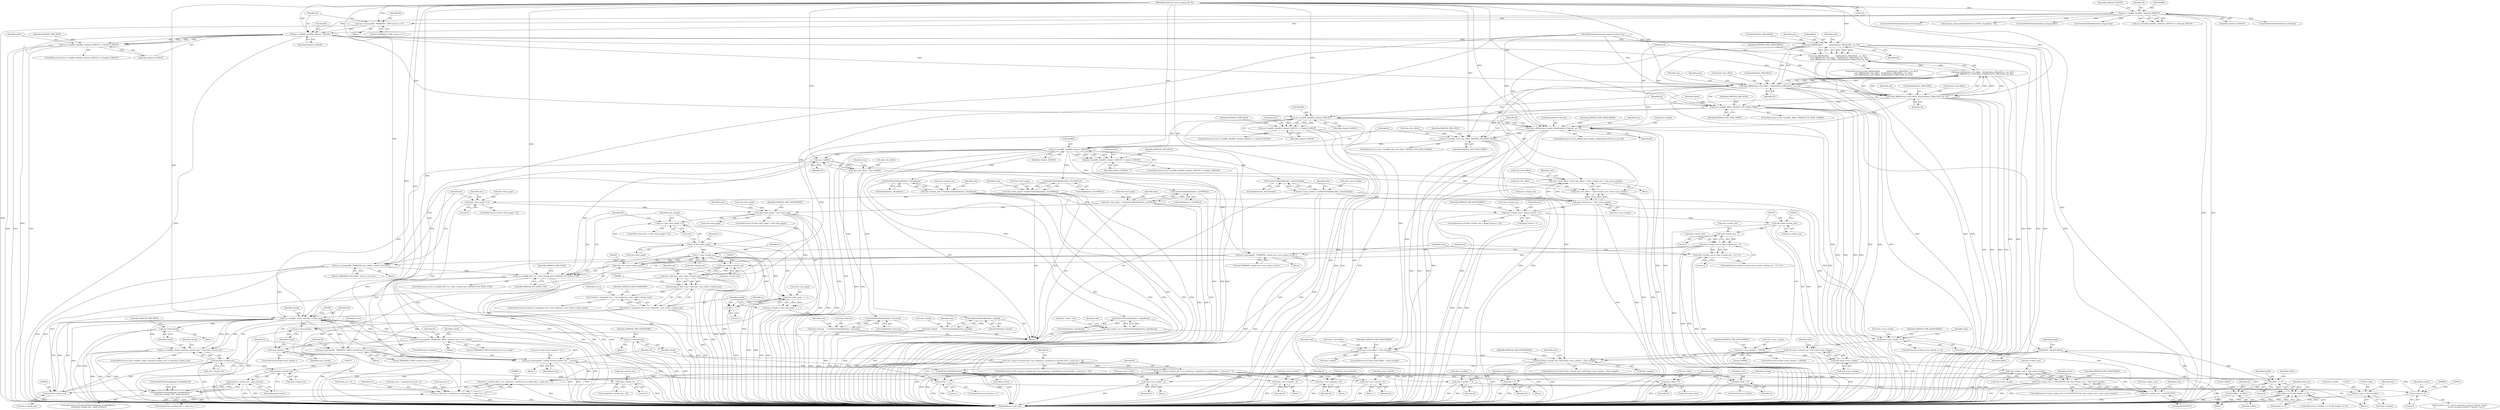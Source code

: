 digraph "0_libmspack_72e70a921f0f07fee748aec2274b30784e1d312a@API" {
"1000309" [label="(Call,sys->read(fh, &buf[0], chmhst3_SIZEOF))"];
"1000232" [label="(Call,sys->read(fh, &buf[0], chmhead_SIZEOF))"];
"1000126" [label="(MethodParameterIn,struct mspack_file *fh)"];
"1000304" [label="(Call,sys->message(fh, \"WARNING; CHM version > 3\"))"];
"1000308" [label="(Call,sys->read(fh, &buf[0], chmhst3_SIZEOF) != chmhst3_SIZEOF)"];
"1000322" [label="(Call,read_off64(&offset,           &buf[chmhst_OffsetHS0],  sys, fh))"];
"1000321" [label="(Call,read_off64(&offset,           &buf[chmhst_OffsetHS0],  sys, fh) ||\n      read_off64(&chm->dir_offset,  &buf[chmhst_OffsetHS1],  sys, fh) ||\n      read_off64(&chm->sec0.offset, &buf[chmhst3_OffsetCS0], sys, fh))"];
"1000332" [label="(Call,read_off64(&chm->dir_offset,  &buf[chmhst_OffsetHS1],  sys, fh))"];
"1000331" [label="(Call,read_off64(&chm->dir_offset,  &buf[chmhst_OffsetHS1],  sys, fh) ||\n      read_off64(&chm->sec0.offset, &buf[chmhst3_OffsetCS0], sys, fh))"];
"1000343" [label="(Call,read_off64(&chm->sec0.offset, &buf[chmhst3_OffsetCS0], sys, fh))"];
"1000360" [label="(Call,sys->seek(fh, offset, MSPACK_SYS_SEEK_START))"];
"1000369" [label="(Call,sys->read(fh, &buf[0], chmhs0_SIZEOF))"];
"1000368" [label="(Call,sys->read(fh, &buf[0], chmhs0_SIZEOF) != chmhs0_SIZEOF)"];
"1000381" [label="(Call,read_off64(&chm->length, &buf[chmhs0_FileLen], sys, fh))"];
"1000396" [label="(Call,sys->seek(fh, chm->dir_offset, MSPACK_SYS_SEEK_START))"];
"1000407" [label="(Call,sys->read(fh, &buf[0], chmhs1_SIZEOF))"];
"1000406" [label="(Call,sys->read(fh, &buf[0], chmhs1_SIZEOF) != chmhs1_SIZEOF)"];
"1000422" [label="(Call,sys->tell(fh))"];
"1000418" [label="(Call,chm->dir_offset = sys->tell(fh))"];
"1000494" [label="(Call,chm->sec0.offset = chm->dir_offset + (chm->chunk_size * chm->num_chunks))"];
"1000512" [label="(Call,chm->sec0.offset > chm->length)"];
"1000554" [label="(Call,(off_t)chm->chunk_size * (off_t)chm->num_chunks > chm->length)"];
"1000500" [label="(Call,chm->dir_offset + (chm->chunk_size * chm->num_chunks))"];
"1000585" [label="(Call,sys->message(fh, \"WARNING; chunk size is not a power of two\"))"];
"1000595" [label="(Call,sys->message(fh, \"WARNING; first PMGL chunk is not zero\"))"];
"1000642" [label="(Call,sys->seek(fh,(off_t) (x * chm->chunk_size), MSPACK_SYS_SEEK_CUR))"];
"1000689" [label="(Call,sys->read(fh, chunk, (int)chm->chunk_size))"];
"1000688" [label="(Call,sys->read(fh, chunk, (int)chm->chunk_size) != (int)chm->chunk_size)"];
"1000703" [label="(Call,sys->free(chunk))"];
"1000725" [label="(Call,sys->message(fh, \"WARNING; PMGL quickref area is too small\"))"];
"1000743" [label="(Call,sys->message(fh, \"WARNING; PMGL quickref area is too large\"))"];
"1000820" [label="(Call,sys->message(fh, \"invalid section number '%u'.\", section))"];
"1000787" [label="(Call,READ_ENCINT(section))"];
"1000816" [label="(Call,section > 1)"];
"1000864" [label="(Call,section == 0)"];
"1000840" [label="(Call,sys->free(chunk))"];
"1001056" [label="(Call,sys->free(chunk))"];
"1000428" [label="(Call,EndGetI32(&buf[chmhs1_ChunkSize]))"];
"1000424" [label="(Call,chm->chunk_size = EndGetI32(&buf[chmhs1_ChunkSize]))"];
"1000504" [label="(Call,chm->chunk_size * chm->num_chunks)"];
"1000525" [label="(Call,chm->chunk_size < (pmgl_Entries + 2))"];
"1000556" [label="(Call,(off_t)chm->chunk_size)"];
"1000555" [label="(Call,(off_t)chm->chunk_size * (off_t)chm->num_chunks)"];
"1000578" [label="(Call,chm->chunk_size - 1)"];
"1000574" [label="(Call,chm->chunk_size & (chm->chunk_size - 1))"];
"1000573" [label="(Call,(chm->chunk_size & (chm->chunk_size - 1)) != 0)"];
"1000646" [label="(Call,x * chm->chunk_size)"];
"1000644" [label="(Call,(off_t) (x * chm->chunk_size))"];
"1000657" [label="(Call,chm->last_pmgl - x + 1)"];
"1000655" [label="(Call,num_chunks = chm->last_pmgl - x + 1)"];
"1000684" [label="(Call,num_chunks--)"];
"1000661" [label="(Call,x + 1)"];
"1000672" [label="(Call,(size_t)chm->chunk_size)"];
"1000670" [label="(Call,sys->alloc(sys, (size_t)chm->chunk_size))"];
"1000668" [label="(Call,(unsigned char *) sys->alloc(sys, (size_t)chm->chunk_size))"];
"1000665" [label="(Call,!(chunk = (unsigned char *) sys->alloc(sys, (size_t)chm->chunk_size)))"];
"1000666" [label="(Call,chunk = (unsigned char *) sys->alloc(sys, (size_t)chm->chunk_size))"];
"1000831" [label="(Call,sys->alloc(sys, sizeof(struct mschmd_file) + name_len + 1))"];
"1000829" [label="(Call,(struct mschmd_file *) sys->alloc(sys, sizeof(struct mschmd_file) + name_len + 1))"];
"1000826" [label="(Call,!(fi = (struct mschmd_file *) sys->alloc(sys, sizeof(struct mschmd_file) + name_len + 1)))"];
"1000827" [label="(Call,fi = (struct mschmd_file *) sys->alloc(sys, sizeof(struct mschmd_file) + name_len + 1))"];
"1000945" [label="(Call,chm->sec1.content = fi)"];
"1000967" [label="(Call,chm->sec1.control = fi)"];
"1000989" [label="(Call,chm->sec1.spaninfo = fi)"];
"1001011" [label="(Call,chm->sec1.rtable = fi)"];
"1001025" [label="(Call,chm->sysfiles = fi)"];
"1001018" [label="(Call,fi->next = chm->sysfiles)"];
"1001034" [label="(Call,link->next = fi)"];
"1001040" [label="(Call,chm->files = fi)"];
"1001045" [label="(Call,link = fi)"];
"1000692" [label="(Call,(int)chm->chunk_size)"];
"1000697" [label="(Call,(int)chm->chunk_size)"];
"1000736" [label="(Call,(int)chm->chunk_size)"];
"1000735" [label="(Call,(int)chm->chunk_size - pmgl_Entries)"];
"1000729" [label="(Call,EndGetI32(&chunk[pmgl_QuickRefSize]) > \n\t((int)chm->chunk_size - pmgl_Entries))"];
"1000757" [label="(Call,chm->chunk_size - 2)"];
"1000536" [label="(Call,chm->num_chunks == 0)"];
"1000545" [label="(Call,chm->num_chunks > 100000)"];
"1000561" [label="(Call,(off_t)chm->num_chunks)"];
"1000616" [label="(Call,chm->index_root > chm->num_chunks)"];
"1000610" [label="(Call,chm->index_root != 0xFFFFFFFF && chm->index_root > chm->num_chunks)"];
"1000437" [label="(Call,EndGetI32(&buf[chmhs1_Density]))"];
"1000433" [label="(Call,chm->density    = EndGetI32(&buf[chmhs1_Density]))"];
"1000446" [label="(Call,EndGetI32(&buf[chmhs1_Depth]))"];
"1000442" [label="(Call,chm->depth      = EndGetI32(&buf[chmhs1_Depth]))"];
"1000455" [label="(Call,EndGetI32(&buf[chmhs1_IndexRoot]))"];
"1000451" [label="(Call,chm->index_root = EndGetI32(&buf[chmhs1_IndexRoot]))"];
"1000611" [label="(Call,chm->index_root != 0xFFFFFFFF)"];
"1000464" [label="(Call,EndGetI32(&buf[chmhs1_NumChunks]))"];
"1000460" [label="(Call,chm->num_chunks = EndGetI32(&buf[chmhs1_NumChunks]))"];
"1000473" [label="(Call,EndGetI32(&buf[chmhs1_FirstPMGL]))"];
"1000469" [label="(Call,chm->first_pmgl = EndGetI32(&buf[chmhs1_FirstPMGL]))"];
"1000589" [label="(Call,chm->first_pmgl != 0)"];
"1000599" [label="(Call,chm->first_pmgl > chm->last_pmgl)"];
"1000633" [label="(Call,(x = chm->first_pmgl) != 0)"];
"1000634" [label="(Call,x = chm->first_pmgl)"];
"1000482" [label="(Call,EndGetI32(&buf[chmhs1_LastPMGL]))"];
"1000478" [label="(Call,chm->last_pmgl  = EndGetI32(&buf[chmhs1_LastPMGL]))"];
"1000789" [label="(Call,READ_ENCINT(offset))"];
"1000795" [label="(Call,offset == 0)"];
"1000794" [label="(Call,(offset == 0) && (length == 0))"];
"1000879" [label="(Call,fi->offset   = offset)"];
"1000769" [label="(Block,)"];
"1000639" [label="(Literal,0)"];
"1000479" [label="(Call,chm->last_pmgl)"];
"1000641" [label="(ControlStructure,if (sys->seek(fh,(off_t) (x * chm->chunk_size), MSPACK_SYS_SEEK_CUR)))"];
"1000435" [label="(Identifier,chm)"];
"1000883" [label="(Identifier,offset)"];
"1000234" [label="(Call,&buf[0])"];
"1000866" [label="(Literal,0)"];
"1001044" [label="(Identifier,fi)"];
"1000585" [label="(Call,sys->message(fh, \"WARNING; chunk size is not a power of two\"))"];
"1000546" [label="(Call,chm->num_chunks)"];
"1000798" [label="(Call,length == 0)"];
"1000558" [label="(Call,chm->chunk_size)"];
"1000355" [label="(Identifier,fh)"];
"1000579" [label="(Call,chm->chunk_size)"];
"1000384" [label="(Identifier,chm)"];
"1001026" [label="(Call,chm->sysfiles)"];
"1000587" [label="(Literal,\"WARNING; chunk size is not a power of two\")"];
"1000818" [label="(Literal,1)"];
"1000692" [label="(Call,(int)chm->chunk_size)"];
"1000549" [label="(Literal,100000)"];
"1000534" [label="(Identifier,MSPACK_ERR_DATAFORMAT)"];
"1000594" [label="(Block,)"];
"1000309" [label="(Call,sys->read(fh, &buf[0], chmhst3_SIZEOF))"];
"1000796" [label="(Identifier,offset)"];
"1000804" [label="(Call,name_len > 0)"];
"1000561" [label="(Call,(off_t)chm->num_chunks)"];
"1000651" [label="(Identifier,MSPACK_SYS_SEEK_CUR)"];
"1000126" [label="(MethodParameterIn,struct mspack_file *fh)"];
"1000944" [label="(Block,)"];
"1000690" [label="(Identifier,fh)"];
"1000536" [label="(Call,chm->num_chunks == 0)"];
"1000401" [label="(Identifier,MSPACK_SYS_SEEK_START)"];
"1000529" [label="(Call,pmgl_Entries + 2)"];
"1000304" [label="(Call,sys->message(fh, \"WARNING; CHM version > 3\"))"];
"1000455" [label="(Call,EndGetI32(&buf[chmhs1_IndexRoot]))"];
"1000156" [label="(Call,chm->sysfiles      = NULL)"];
"1000758" [label="(Call,chm->chunk_size)"];
"1000370" [label="(Identifier,fh)"];
"1000733" [label="(Identifier,chunk)"];
"1000864" [label="(Call,section == 0)"];
"1000822" [label="(Literal,\"invalid section number '%u'.\")"];
"1000973" [label="(Identifier,fi)"];
"1000478" [label="(Call,chm->last_pmgl  = EndGetI32(&buf[chmhs1_LastPMGL]))"];
"1000819" [label="(Block,)"];
"1000663" [label="(Literal,1)"];
"1000820" [label="(Call,sys->message(fh, \"invalid section number '%u'.\", section))"];
"1000886" [label="(Identifier,fi)"];
"1000232" [label="(Call,sys->read(fh, &buf[0], chmhead_SIZEOF))"];
"1000742" [label="(Block,)"];
"1000735" [label="(Call,(int)chm->chunk_size - pmgl_Entries)"];
"1000380" [label="(ControlStructure,if (read_off64(&chm->length, &buf[chmhs0_FileLen], sys, fh)))"];
"1000672" [label="(Call,(size_t)chm->chunk_size)"];
"1000324" [label="(Identifier,offset)"];
"1000554" [label="(Call,(off_t)chm->chunk_size * (off_t)chm->num_chunks > chm->length)"];
"1000238" [label="(Identifier,chmhead_SIZEOF)"];
"1000420" [label="(Identifier,chm)"];
"1000825" [label="(ControlStructure,if (!(fi = (struct mschmd_file *) sys->alloc(sys, sizeof(struct mschmd_file) + name_len + 1))))"];
"1000832" [label="(Identifier,sys)"];
"1000307" [label="(ControlStructure,if (sys->read(fh, &buf[0], chmhst3_SIZEOF) != chmhst3_SIZEOF))"];
"1001045" [label="(Call,link = fi)"];
"1000369" [label="(Call,sys->read(fh, &buf[0], chmhs0_SIZEOF))"];
"1000426" [label="(Identifier,chm)"];
"1000643" [label="(Identifier,fh)"];
"1001022" [label="(Call,chm->sysfiles)"];
"1000453" [label="(Identifier,chm)"];
"1000425" [label="(Call,chm->chunk_size)"];
"1000990" [label="(Call,chm->sec1.spaninfo)"];
"1000381" [label="(Call,read_off64(&chm->length, &buf[chmhs0_FileLen], sys, fh))"];
"1000590" [label="(Call,chm->first_pmgl)"];
"1000354" [label="(Identifier,sys)"];
"1000556" [label="(Call,(off_t)chm->chunk_size)"];
"1001038" [label="(Identifier,fi)"];
"1000656" [label="(Identifier,num_chunks)"];
"1000610" [label="(Call,chm->index_root != 0xFFFFFFFF && chm->index_root > chm->num_chunks)"];
"1000535" [label="(ControlStructure,if (chm->num_chunks == 0))"];
"1000310" [label="(Identifier,fh)"];
"1000566" [label="(Call,chm->length)"];
"1000437" [label="(Call,EndGetI32(&buf[chmhs1_Density]))"];
"1001035" [label="(Call,link->next)"];
"1000391" [label="(Identifier,fh)"];
"1000679" [label="(Identifier,MSPACK_ERR_NOMEMORY)"];
"1000501" [label="(Call,chm->dir_offset)"];
"1000787" [label="(Call,READ_ENCINT(section))"];
"1000704" [label="(Identifier,chunk)"];
"1000821" [label="(Identifier,fh)"];
"1000461" [label="(Call,chm->num_chunks)"];
"1000697" [label="(Call,(int)chm->chunk_size)"];
"1000747" [label="(Identifier,p)"];
"1000422" [label="(Call,sys->tell(fh))"];
"1000600" [label="(Call,chm->first_pmgl)"];
"1000817" [label="(Identifier,section)"];
"1000438" [label="(Call,&buf[chmhs1_Density])"];
"1000665" [label="(Call,!(chunk = (unsigned char *) sys->alloc(sys, (size_t)chm->chunk_size)))"];
"1000603" [label="(Call,chm->last_pmgl)"];
"1000988" [label="(Block,)"];
"1001039" [label="(ControlStructure,else)"];
"1000417" [label="(Identifier,MSPACK_ERR_READ)"];
"1000397" [label="(Identifier,fh)"];
"1000916" [label="(Block,)"];
"1000966" [label="(Block,)"];
"1000406" [label="(Call,sys->read(fh, &buf[0], chmhs1_SIZEOF) != chmhs1_SIZEOF)"];
"1000320" [label="(ControlStructure,if (read_off64(&offset,           &buf[chmhst_OffsetHS0],  sys, fh) ||\n      read_off64(&chm->dir_offset,  &buf[chmhst_OffsetHS1],  sys, fh) ||\n      read_off64(&chm->sec0.offset, &buf[chmhst3_OffsetCS0], sys, fh)))"];
"1000316" [label="(Identifier,chmhst3_SIZEOF)"];
"1000331" [label="(Call,read_off64(&chm->dir_offset,  &buf[chmhst_OffsetHS1],  sys, fh) ||\n      read_off64(&chm->sec0.offset, &buf[chmhst3_OffsetCS0], sys, fh))"];
"1000736" [label="(Call,(int)chm->chunk_size)"];
"1001019" [label="(Call,fi->next)"];
"1000360" [label="(Call,sys->seek(fh, offset, MSPACK_SYS_SEEK_START))"];
"1000788" [label="(Identifier,section)"];
"1000574" [label="(Call,chm->chunk_size & (chm->chunk_size - 1))"];
"1000790" [label="(Identifier,offset)"];
"1000508" [label="(Call,chm->num_chunks)"];
"1000433" [label="(Call,chm->density    = EndGetI32(&buf[chmhs1_Density]))"];
"1000359" [label="(ControlStructure,if (sys->seek(fh, offset, MSPACK_SYS_SEEK_START)))"];
"1000805" [label="(Identifier,name_len)"];
"1000375" [label="(Identifier,chmhs0_SIZEOF)"];
"1000880" [label="(Call,fi->offset)"];
"1000474" [label="(Call,&buf[chmhs1_FirstPMGL])"];
"1000644" [label="(Call,(off_t) (x * chm->chunk_size))"];
"1000526" [label="(Call,chm->chunk_size)"];
"1000315" [label="(Identifier,chmhst3_SIZEOF)"];
"1000620" [label="(Call,chm->num_chunks)"];
"1000350" [label="(Call,&buf[chmhst3_OffsetCS0])"];
"1000761" [label="(Literal,2)"];
"1000668" [label="(Call,(unsigned char *) sys->alloc(sys, (size_t)chm->chunk_size))"];
"1000396" [label="(Call,sys->seek(fh, chm->dir_offset, MSPACK_SYS_SEEK_START))"];
"1000612" [label="(Call,chm->index_root)"];
"1000685" [label="(Identifier,num_chunks)"];
"1000968" [label="(Call,chm->sec1.control)"];
"1000332" [label="(Call,read_off64(&chm->dir_offset,  &buf[chmhst_OffsetHS1],  sys, fh))"];
"1000647" [label="(Identifier,x)"];
"1000741" [label="(Identifier,pmgl_Entries)"];
"1000792" [label="(Identifier,length)"];
"1000729" [label="(Call,EndGetI32(&chunk[pmgl_QuickRefSize]) > \n\t((int)chm->chunk_size - pmgl_Entries))"];
"1000611" [label="(Call,chm->index_root != 0xFFFFFFFF)"];
"1000343" [label="(Call,read_off64(&chm->sec0.offset, &buf[chmhst3_OffsetCS0], sys, fh))"];
"1000667" [label="(Identifier,chunk)"];
"1000363" [label="(Identifier,MSPACK_SYS_SEEK_START)"];
"1000744" [label="(Identifier,fh)"];
"1001041" [label="(Call,chm->files)"];
"1000582" [label="(Literal,1)"];
"1000494" [label="(Call,chm->sec0.offset = chm->dir_offset + (chm->chunk_size * chm->num_chunks))"];
"1000483" [label="(Call,&buf[chmhs1_LastPMGL])"];
"1000308" [label="(Call,sys->read(fh, &buf[0], chmhst3_SIZEOF) != chmhst3_SIZEOF)"];
"1000797" [label="(Literal,0)"];
"1000341" [label="(Identifier,sys)"];
"1000523" [label="(Identifier,MSPACK_ERR_DATAFORMAT)"];
"1000379" [label="(Identifier,MSPACK_ERR_READ)"];
"1000646" [label="(Call,x * chm->chunk_size)"];
"1000428" [label="(Call,EndGetI32(&buf[chmhs1_ChunkSize]))"];
"1000330" [label="(Identifier,fh)"];
"1000674" [label="(Call,chm->chunk_size)"];
"1000394" [label="(Identifier,MSPACK_ERR_DATAFORMAT)"];
"1000670" [label="(Call,sys->alloc(sys, (size_t)chm->chunk_size))"];
"1000865" [label="(Identifier,section)"];
"1000846" [label="(Identifier,fi)"];
"1000841" [label="(Identifier,chunk)"];
"1000773" [label="(Call,name_len > (unsigned int) (end - p))"];
"1000303" [label="(Block,)"];
"1000424" [label="(Call,chm->chunk_size = EndGetI32(&buf[chmhs1_ChunkSize]))"];
"1000553" [label="(ControlStructure,if ((off_t)chm->chunk_size * (off_t)chm->num_chunks > chm->length))"];
"1000515" [label="(Identifier,chm)"];
"1000799" [label="(Identifier,length)"];
"1000642" [label="(Call,sys->seek(fh,(off_t) (x * chm->chunk_size), MSPACK_SYS_SEEK_CUR))"];
"1000575" [label="(Call,chm->chunk_size)"];
"1000572" [label="(ControlStructure,if ((chm->chunk_size & (chm->chunk_size - 1)) != 0))"];
"1000609" [label="(ControlStructure,if (chm->index_root != 0xFFFFFFFF && chm->index_root > chm->num_chunks))"];
"1000452" [label="(Call,chm->index_root)"];
"1000755" [label="(Call,chunk[chm->chunk_size - 2])"];
"1000768" [label="(Identifier,num_entries)"];
"1000573" [label="(Call,(chm->chunk_size & (chm->chunk_size - 1)) != 0)"];
"1000347" [label="(Identifier,chm)"];
"1000366" [label="(Identifier,MSPACK_ERR_SEEK)"];
"1000725" [label="(Call,sys->message(fh, \"WARNING; PMGL quickref area is too small\"))"];
"1000414" [label="(Identifier,chmhs1_SIZEOF)"];
"1000706" [label="(Identifier,MSPACK_ERR_READ)"];
"1000583" [label="(Literal,0)"];
"1000633" [label="(Call,(x = chm->first_pmgl) != 0)"];
"1000615" [label="(Literal,0xFFFFFFFF)"];
"1000879" [label="(Call,fi->offset   = offset)"];
"1000945" [label="(Call,chm->sec1.content = fi)"];
"1000543" [label="(Identifier,MSPACK_ERR_DATAFORMAT)"];
"1000469" [label="(Call,chm->first_pmgl = EndGetI32(&buf[chmhs1_FirstPMGL]))"];
"1000407" [label="(Call,sys->read(fh, &buf[0], chmhs1_SIZEOF))"];
"1000571" [label="(Identifier,MSPACK_ERR_DATAFORMAT)"];
"1000689" [label="(Call,sys->read(fh, chunk, (int)chm->chunk_size))"];
"1000490" [label="(Identifier,chm)"];
"1000311" [label="(Call,&buf[0])"];
"1000596" [label="(Identifier,fh)"];
"1000654" [label="(Identifier,MSPACK_ERR_SEEK)"];
"1000824" [label="(ControlStructure,continue;)"];
"1000361" [label="(Identifier,fh)"];
"1000368" [label="(Call,sys->read(fh, &buf[0], chmhs0_SIZEOF) != chmhs0_SIZEOF)"];
"1000367" [label="(ControlStructure,if (sys->read(fh, &buf[0], chmhs0_SIZEOF) != chmhs0_SIZEOF))"];
"1000595" [label="(Call,sys->message(fh, \"WARNING; first PMGL chunk is not zero\"))"];
"1000446" [label="(Call,EndGetI32(&buf[chmhs1_Depth]))"];
"1001031" [label="(Block,)"];
"1000728" [label="(ControlStructure,if (EndGetI32(&chunk[pmgl_QuickRefSize]) > \n\t((int)chm->chunk_size - pmgl_Entries)))"];
"1000727" [label="(Literal,\"WARNING; PMGL quickref area is too small\")"];
"1000588" [label="(ControlStructure,if (chm->first_pmgl != 0))"];
"1000745" [label="(Literal,\"WARNING; PMGL quickref area is too large\")"];
"1000544" [label="(ControlStructure,if (chm->num_chunks > 100000))"];
"1000434" [label="(Call,chm->density)"];
"1000664" [label="(ControlStructure,if (!(chunk = (unsigned char *) sys->alloc(sys, (size_t)chm->chunk_size))))"];
"1000636" [label="(Call,chm->first_pmgl)"];
"1000726" [label="(Identifier,fh)"];
"1000239" [label="(Identifier,chmhead_SIZEOF)"];
"1000319" [label="(Identifier,MSPACK_ERR_READ)"];
"1000429" [label="(Call,&buf[chmhs1_ChunkSize])"];
"1000816" [label="(Call,section > 1)"];
"1000456" [label="(Call,&buf[chmhs1_IndexRoot])"];
"1000576" [label="(Identifier,chm)"];
"1000828" [label="(Identifier,fi)"];
"1001025" [label="(Call,chm->sysfiles = fi)"];
"1000608" [label="(Identifier,MSPACK_ERR_DATAFORMAT)"];
"1000333" [label="(Call,&chm->dir_offset)"];
"1000831" [label="(Call,sys->alloc(sys, sizeof(struct mschmd_file) + name_len + 1))"];
"1000951" [label="(Identifier,fi)"];
"1000863" [label="(Call,(section == 0) ? (struct mschmd_section *) (&chm->sec0)\n\t\t                     : (struct mschmd_section *) (&chm->sec1))"];
"1000555" [label="(Call,(off_t)chm->chunk_size * (off_t)chm->num_chunks)"];
"1000989" [label="(Call,chm->sec1.spaninfo = fi)"];
"1000597" [label="(Literal,\"WARNING; first PMGL chunk is not zero\")"];
"1000451" [label="(Call,chm->index_root = EndGetI32(&buf[chmhs1_IndexRoot]))"];
"1000815" [label="(ControlStructure,if (section > 1))"];
"1000418" [label="(Call,chm->dir_offset = sys->tell(fh))"];
"1000473" [label="(Call,EndGetI32(&buf[chmhs1_FirstPMGL]))"];
"1000757" [label="(Call,chm->chunk_size - 2)"];
"1000335" [label="(Identifier,chm)"];
"1000274" [label="(Call,EndGetI32(&buf[chmhead_Version]))"];
"1000325" [label="(Call,&buf[chmhst_OffsetHS0])"];
"1000129" [label="(Block,)"];
"1000376" [label="(Identifier,chmhs0_SIZEOF)"];
"1000628" [label="(Identifier,entire)"];
"1000662" [label="(Identifier,x)"];
"1000840" [label="(Call,sys->free(chunk))"];
"1000405" [label="(ControlStructure,if (sys->read(fh, &buf[0], chmhs1_SIZEOF) != chmhs1_SIZEOF))"];
"1000398" [label="(Call,chm->dir_offset)"];
"1001029" [label="(Identifier,fi)"];
"1000625" [label="(Identifier,MSPACK_ERR_DATAFORMAT)"];
"1000601" [label="(Identifier,chm)"];
"1000505" [label="(Call,chm->chunk_size)"];
"1001056" [label="(Call,sys->free(chunk))"];
"1000283" [label="(Call,EndGetM32(&buf[chmhead_Timestamp]))"];
"1000413" [label="(Identifier,chmhs1_SIZEOF)"];
"1001020" [label="(Identifier,fi)"];
"1000793" [label="(ControlStructure,if ((offset == 0) && (length == 0)))"];
"1000810" [label="(Call,name_len-1)"];
"1000495" [label="(Call,chm->sec0.offset)"];
"1000329" [label="(Identifier,sys)"];
"1001040" [label="(Call,chm->files = fi)"];
"1000552" [label="(Identifier,MSPACK_ERR_DATAFORMAT)"];
"1000525" [label="(Call,chm->chunk_size < (pmgl_Entries + 2))"];
"1001011" [label="(Call,chm->sec1.rtable = fi)"];
"1000657" [label="(Call,chm->last_pmgl - x + 1)"];
"1001047" [label="(Identifier,fi)"];
"1000598" [label="(ControlStructure,if (chm->first_pmgl > chm->last_pmgl))"];
"1000390" [label="(Identifier,sys)"];
"1000586" [label="(Identifier,fh)"];
"1000493" [label="(Block,)"];
"1000648" [label="(Call,chm->chunk_size)"];
"1000337" [label="(Call,&buf[chmhst_OffsetHS1])"];
"1000591" [label="(Identifier,chm)"];
"1000599" [label="(Call,chm->first_pmgl > chm->last_pmgl)"];
"1000344" [label="(Call,&chm->sec0.offset)"];
"1000540" [label="(Literal,0)"];
"1001065" [label="(MethodReturn,static int)"];
"1001018" [label="(Call,fi->next = chm->sysfiles)"];
"1001034" [label="(Call,link->next = fi)"];
"1000839" [label="(Block,)"];
"1000547" [label="(Identifier,chm)"];
"1000666" [label="(Call,chunk = (unsigned char *) sys->alloc(sys, (size_t)chm->chunk_size))"];
"1000563" [label="(Call,chm->num_chunks)"];
"1000443" [label="(Call,chm->depth)"];
"1000382" [label="(Call,&chm->length)"];
"1000724" [label="(Block,)"];
"1000681" [label="(Identifier,errors)"];
"1000634" [label="(Call,x = chm->first_pmgl)"];
"1000423" [label="(Identifier,fh)"];
"1000567" [label="(Identifier,chm)"];
"1000632" [label="(ControlStructure,if ((x = chm->first_pmgl) != 0))"];
"1000482" [label="(Call,EndGetI32(&buf[chmhs1_LastPMGL]))"];
"1000694" [label="(Call,chm->chunk_size)"];
"1000524" [label="(ControlStructure,if (chm->chunk_size < (pmgl_Entries + 2)))"];
"1000419" [label="(Call,chm->dir_offset)"];
"1000823" [label="(Identifier,section)"];
"1000730" [label="(Call,EndGetI32(&chunk[pmgl_QuickRefSize]))"];
"1000504" [label="(Call,chm->chunk_size * chm->num_chunks)"];
"1000618" [label="(Identifier,chm)"];
"1000321" [label="(Call,read_off64(&offset,           &buf[chmhst_OffsetHS0],  sys, fh) ||\n      read_off64(&chm->dir_offset,  &buf[chmhst_OffsetHS1],  sys, fh) ||\n      read_off64(&chm->sec0.offset, &buf[chmhst3_OffsetCS0], sys, fh))"];
"1000256" [label="(Call,mspack_memcmp(&buf[chmhead_GUID1], &guids[0], 32L))"];
"1000447" [label="(Call,&buf[chmhs1_Depth])"];
"1000683" [label="(ControlStructure,while (num_chunks--))"];
"1000362" [label="(Identifier,offset)"];
"1000738" [label="(Call,chm->chunk_size)"];
"1000687" [label="(ControlStructure,if (sys->read(fh, chunk, (int)chm->chunk_size) != (int)chm->chunk_size))"];
"1000342" [label="(Identifier,fh)"];
"1000616" [label="(Call,chm->index_root > chm->num_chunks)"];
"1000584" [label="(Block,)"];
"1000527" [label="(Identifier,chm)"];
"1000545" [label="(Call,chm->num_chunks > 100000)"];
"1000442" [label="(Call,chm->depth      = EndGetI32(&buf[chmhs1_Depth]))"];
"1000512" [label="(Call,chm->sec0.offset > chm->length)"];
"1000702" [label="(Block,)"];
"1000789" [label="(Call,READ_ENCINT(offset))"];
"1000743" [label="(Call,sys->message(fh, \"WARNING; PMGL quickref area is too large\"))"];
"1000593" [label="(Literal,0)"];
"1000843" [label="(Identifier,MSPACK_ERR_NOMEMORY)"];
"1000655" [label="(Call,num_chunks = chm->last_pmgl - x + 1)"];
"1000538" [label="(Identifier,chm)"];
"1000578" [label="(Call,chm->chunk_size - 1)"];
"1001027" [label="(Identifier,chm)"];
"1000408" [label="(Identifier,fh)"];
"1000688" [label="(Call,sys->read(fh, chunk, (int)chm->chunk_size) != (int)chm->chunk_size)"];
"1000480" [label="(Identifier,chm)"];
"1000613" [label="(Identifier,chm)"];
"1000125" [label="(MethodParameterIn,struct mspack_system *sys)"];
"1000511" [label="(ControlStructure,if (chm->sec0.offset > chm->length))"];
"1000712" [label="(Identifier,chunk)"];
"1000513" [label="(Call,chm->sec0.offset)"];
"1000661" [label="(Call,x + 1)"];
"1000703" [label="(Call,sys->free(chunk))"];
"1000233" [label="(Identifier,fh)"];
"1000617" [label="(Call,chm->index_root)"];
"1000305" [label="(Identifier,fh)"];
"1000829" [label="(Call,(struct mschmd_file *) sys->alloc(sys, sizeof(struct mschmd_file) + name_len + 1))"];
"1001010" [label="(Block,)"];
"1000292" [label="(Call,EndGetI32(&buf[chmhead_LanguageID]))"];
"1000699" [label="(Call,chm->chunk_size)"];
"1000358" [label="(Identifier,MSPACK_ERR_DATAFORMAT)"];
"1001017" [label="(Identifier,fi)"];
"1000245" [label="(Call,EndGetI32(&buf[chmhead_Signature]))"];
"1000995" [label="(Identifier,fi)"];
"1000946" [label="(Call,chm->sec1.content)"];
"1000371" [label="(Call,&buf[0])"];
"1000465" [label="(Call,&buf[chmhs1_NumChunks])"];
"1000794" [label="(Call,(offset == 0) && (length == 0))"];
"1000470" [label="(Call,chm->first_pmgl)"];
"1000471" [label="(Identifier,chm)"];
"1000500" [label="(Call,chm->dir_offset + (chm->chunk_size * chm->num_chunks))"];
"1001057" [label="(Identifier,chunk)"];
"1000409" [label="(Call,&buf[0])"];
"1001046" [label="(Identifier,link)"];
"1000306" [label="(Literal,\"WARNING; CHM version > 3\")"];
"1000833" [label="(Call,sizeof(struct mschmd_file) + name_len + 1)"];
"1000967" [label="(Call,chm->sec1.control = fi)"];
"1000444" [label="(Identifier,chm)"];
"1000322" [label="(Call,read_off64(&offset,           &buf[chmhst_OffsetHS0],  sys, fh))"];
"1000464" [label="(Call,EndGetI32(&buf[chmhs1_NumChunks]))"];
"1000589" [label="(Call,chm->first_pmgl != 0)"];
"1000231" [label="(Call,sys->read(fh, &buf[0], chmhead_SIZEOF) != chmhead_SIZEOF)"];
"1000671" [label="(Identifier,sys)"];
"1000462" [label="(Identifier,chm)"];
"1001061" [label="(Identifier,errors)"];
"1000395" [label="(ControlStructure,if (sys->seek(fh, chm->dir_offset, MSPACK_SYS_SEEK_START)))"];
"1000795" [label="(Call,offset == 0)"];
"1000404" [label="(Identifier,MSPACK_ERR_SEEK)"];
"1000386" [label="(Call,&buf[chmhs0_FileLen])"];
"1000323" [label="(Call,&offset)"];
"1000658" [label="(Call,chm->last_pmgl)"];
"1001012" [label="(Call,chm->sec1.rtable)"];
"1000518" [label="(Call,chm->length)"];
"1000635" [label="(Identifier,x)"];
"1000537" [label="(Call,chm->num_chunks)"];
"1000691" [label="(Identifier,chunk)"];
"1000684" [label="(Call,num_chunks--)"];
"1000460" [label="(Call,chm->num_chunks = EndGetI32(&buf[chmhs1_NumChunks]))"];
"1001032" [label="(ControlStructure,if (link))"];
"1000826" [label="(Call,!(fi = (struct mschmd_file *) sys->alloc(sys, sizeof(struct mschmd_file) + name_len + 1)))"];
"1000827" [label="(Call,fi = (struct mschmd_file *) sys->alloc(sys, sizeof(struct mschmd_file) + name_len + 1))"];
"1000309" -> "1000308"  [label="AST: "];
"1000309" -> "1000315"  [label="CFG: "];
"1000310" -> "1000309"  [label="AST: "];
"1000311" -> "1000309"  [label="AST: "];
"1000315" -> "1000309"  [label="AST: "];
"1000316" -> "1000309"  [label="CFG: "];
"1000309" -> "1001065"  [label="DDG: "];
"1000309" -> "1001065"  [label="DDG: "];
"1000309" -> "1000308"  [label="DDG: "];
"1000309" -> "1000308"  [label="DDG: "];
"1000309" -> "1000308"  [label="DDG: "];
"1000232" -> "1000309"  [label="DDG: "];
"1000232" -> "1000309"  [label="DDG: "];
"1000304" -> "1000309"  [label="DDG: "];
"1000126" -> "1000309"  [label="DDG: "];
"1000309" -> "1000322"  [label="DDG: "];
"1000309" -> "1000322"  [label="DDG: "];
"1000309" -> "1000332"  [label="DDG: "];
"1000309" -> "1000343"  [label="DDG: "];
"1000309" -> "1000369"  [label="DDG: "];
"1000232" -> "1000231"  [label="AST: "];
"1000232" -> "1000238"  [label="CFG: "];
"1000233" -> "1000232"  [label="AST: "];
"1000234" -> "1000232"  [label="AST: "];
"1000238" -> "1000232"  [label="AST: "];
"1000239" -> "1000232"  [label="CFG: "];
"1000232" -> "1001065"  [label="DDG: "];
"1000232" -> "1001065"  [label="DDG: "];
"1000232" -> "1000231"  [label="DDG: "];
"1000232" -> "1000231"  [label="DDG: "];
"1000232" -> "1000231"  [label="DDG: "];
"1000126" -> "1000232"  [label="DDG: "];
"1000232" -> "1000245"  [label="DDG: "];
"1000232" -> "1000256"  [label="DDG: "];
"1000232" -> "1000274"  [label="DDG: "];
"1000232" -> "1000283"  [label="DDG: "];
"1000232" -> "1000292"  [label="DDG: "];
"1000232" -> "1000304"  [label="DDG: "];
"1000126" -> "1000124"  [label="AST: "];
"1000126" -> "1001065"  [label="DDG: "];
"1000126" -> "1000304"  [label="DDG: "];
"1000126" -> "1000322"  [label="DDG: "];
"1000126" -> "1000332"  [label="DDG: "];
"1000126" -> "1000343"  [label="DDG: "];
"1000126" -> "1000360"  [label="DDG: "];
"1000126" -> "1000369"  [label="DDG: "];
"1000126" -> "1000381"  [label="DDG: "];
"1000126" -> "1000396"  [label="DDG: "];
"1000126" -> "1000407"  [label="DDG: "];
"1000126" -> "1000422"  [label="DDG: "];
"1000126" -> "1000585"  [label="DDG: "];
"1000126" -> "1000595"  [label="DDG: "];
"1000126" -> "1000642"  [label="DDG: "];
"1000126" -> "1000689"  [label="DDG: "];
"1000126" -> "1000725"  [label="DDG: "];
"1000126" -> "1000743"  [label="DDG: "];
"1000126" -> "1000820"  [label="DDG: "];
"1000304" -> "1000303"  [label="AST: "];
"1000304" -> "1000306"  [label="CFG: "];
"1000305" -> "1000304"  [label="AST: "];
"1000306" -> "1000304"  [label="AST: "];
"1000310" -> "1000304"  [label="CFG: "];
"1000304" -> "1001065"  [label="DDG: "];
"1000308" -> "1000307"  [label="AST: "];
"1000308" -> "1000316"  [label="CFG: "];
"1000316" -> "1000308"  [label="AST: "];
"1000319" -> "1000308"  [label="CFG: "];
"1000324" -> "1000308"  [label="CFG: "];
"1000308" -> "1001065"  [label="DDG: "];
"1000308" -> "1001065"  [label="DDG: "];
"1000308" -> "1001065"  [label="DDG: "];
"1000322" -> "1000321"  [label="AST: "];
"1000322" -> "1000330"  [label="CFG: "];
"1000323" -> "1000322"  [label="AST: "];
"1000325" -> "1000322"  [label="AST: "];
"1000329" -> "1000322"  [label="AST: "];
"1000330" -> "1000322"  [label="AST: "];
"1000335" -> "1000322"  [label="CFG: "];
"1000321" -> "1000322"  [label="CFG: "];
"1000322" -> "1001065"  [label="DDG: "];
"1000322" -> "1001065"  [label="DDG: "];
"1000322" -> "1001065"  [label="DDG: "];
"1000322" -> "1001065"  [label="DDG: "];
"1000322" -> "1000321"  [label="DDG: "];
"1000322" -> "1000321"  [label="DDG: "];
"1000322" -> "1000321"  [label="DDG: "];
"1000322" -> "1000321"  [label="DDG: "];
"1000125" -> "1000322"  [label="DDG: "];
"1000322" -> "1000332"  [label="DDG: "];
"1000322" -> "1000332"  [label="DDG: "];
"1000322" -> "1000360"  [label="DDG: "];
"1000322" -> "1000381"  [label="DDG: "];
"1000321" -> "1000320"  [label="AST: "];
"1000321" -> "1000331"  [label="CFG: "];
"1000331" -> "1000321"  [label="AST: "];
"1000358" -> "1000321"  [label="CFG: "];
"1000361" -> "1000321"  [label="CFG: "];
"1000321" -> "1001065"  [label="DDG: "];
"1000321" -> "1001065"  [label="DDG: "];
"1000321" -> "1001065"  [label="DDG: "];
"1000331" -> "1000321"  [label="DDG: "];
"1000331" -> "1000321"  [label="DDG: "];
"1000332" -> "1000331"  [label="AST: "];
"1000332" -> "1000342"  [label="CFG: "];
"1000333" -> "1000332"  [label="AST: "];
"1000337" -> "1000332"  [label="AST: "];
"1000341" -> "1000332"  [label="AST: "];
"1000342" -> "1000332"  [label="AST: "];
"1000347" -> "1000332"  [label="CFG: "];
"1000331" -> "1000332"  [label="CFG: "];
"1000332" -> "1001065"  [label="DDG: "];
"1000332" -> "1001065"  [label="DDG: "];
"1000332" -> "1001065"  [label="DDG: "];
"1000332" -> "1001065"  [label="DDG: "];
"1000332" -> "1000331"  [label="DDG: "];
"1000332" -> "1000331"  [label="DDG: "];
"1000332" -> "1000331"  [label="DDG: "];
"1000332" -> "1000331"  [label="DDG: "];
"1000125" -> "1000332"  [label="DDG: "];
"1000332" -> "1000343"  [label="DDG: "];
"1000332" -> "1000343"  [label="DDG: "];
"1000332" -> "1000360"  [label="DDG: "];
"1000332" -> "1000381"  [label="DDG: "];
"1000332" -> "1000396"  [label="DDG: "];
"1000332" -> "1000494"  [label="DDG: "];
"1000332" -> "1000500"  [label="DDG: "];
"1000331" -> "1000343"  [label="CFG: "];
"1000343" -> "1000331"  [label="AST: "];
"1000331" -> "1001065"  [label="DDG: "];
"1000331" -> "1001065"  [label="DDG: "];
"1000343" -> "1000331"  [label="DDG: "];
"1000343" -> "1000331"  [label="DDG: "];
"1000343" -> "1000331"  [label="DDG: "];
"1000343" -> "1000331"  [label="DDG: "];
"1000343" -> "1000355"  [label="CFG: "];
"1000344" -> "1000343"  [label="AST: "];
"1000350" -> "1000343"  [label="AST: "];
"1000354" -> "1000343"  [label="AST: "];
"1000355" -> "1000343"  [label="AST: "];
"1000343" -> "1001065"  [label="DDG: "];
"1000343" -> "1001065"  [label="DDG: "];
"1000343" -> "1001065"  [label="DDG: "];
"1000343" -> "1001065"  [label="DDG: "];
"1000125" -> "1000343"  [label="DDG: "];
"1000343" -> "1000360"  [label="DDG: "];
"1000343" -> "1000381"  [label="DDG: "];
"1000343" -> "1000512"  [label="DDG: "];
"1000360" -> "1000359"  [label="AST: "];
"1000360" -> "1000363"  [label="CFG: "];
"1000361" -> "1000360"  [label="AST: "];
"1000362" -> "1000360"  [label="AST: "];
"1000363" -> "1000360"  [label="AST: "];
"1000366" -> "1000360"  [label="CFG: "];
"1000370" -> "1000360"  [label="CFG: "];
"1000360" -> "1001065"  [label="DDG: "];
"1000360" -> "1001065"  [label="DDG: "];
"1000360" -> "1001065"  [label="DDG: "];
"1000360" -> "1001065"  [label="DDG: "];
"1000360" -> "1000369"  [label="DDG: "];
"1000360" -> "1000396"  [label="DDG: "];
"1000360" -> "1000789"  [label="DDG: "];
"1000369" -> "1000368"  [label="AST: "];
"1000369" -> "1000375"  [label="CFG: "];
"1000370" -> "1000369"  [label="AST: "];
"1000371" -> "1000369"  [label="AST: "];
"1000375" -> "1000369"  [label="AST: "];
"1000376" -> "1000369"  [label="CFG: "];
"1000369" -> "1001065"  [label="DDG: "];
"1000369" -> "1001065"  [label="DDG: "];
"1000369" -> "1000368"  [label="DDG: "];
"1000369" -> "1000368"  [label="DDG: "];
"1000369" -> "1000368"  [label="DDG: "];
"1000369" -> "1000381"  [label="DDG: "];
"1000369" -> "1000381"  [label="DDG: "];
"1000369" -> "1000407"  [label="DDG: "];
"1000368" -> "1000367"  [label="AST: "];
"1000368" -> "1000376"  [label="CFG: "];
"1000376" -> "1000368"  [label="AST: "];
"1000379" -> "1000368"  [label="CFG: "];
"1000384" -> "1000368"  [label="CFG: "];
"1000368" -> "1001065"  [label="DDG: "];
"1000368" -> "1001065"  [label="DDG: "];
"1000368" -> "1001065"  [label="DDG: "];
"1000381" -> "1000380"  [label="AST: "];
"1000381" -> "1000391"  [label="CFG: "];
"1000382" -> "1000381"  [label="AST: "];
"1000386" -> "1000381"  [label="AST: "];
"1000390" -> "1000381"  [label="AST: "];
"1000391" -> "1000381"  [label="AST: "];
"1000394" -> "1000381"  [label="CFG: "];
"1000397" -> "1000381"  [label="CFG: "];
"1000381" -> "1001065"  [label="DDG: "];
"1000381" -> "1001065"  [label="DDG: "];
"1000381" -> "1001065"  [label="DDG: "];
"1000381" -> "1001065"  [label="DDG: "];
"1000381" -> "1001065"  [label="DDG: "];
"1000125" -> "1000381"  [label="DDG: "];
"1000381" -> "1000396"  [label="DDG: "];
"1000381" -> "1000512"  [label="DDG: "];
"1000381" -> "1000554"  [label="DDG: "];
"1000381" -> "1000670"  [label="DDG: "];
"1000396" -> "1000395"  [label="AST: "];
"1000396" -> "1000401"  [label="CFG: "];
"1000397" -> "1000396"  [label="AST: "];
"1000398" -> "1000396"  [label="AST: "];
"1000401" -> "1000396"  [label="AST: "];
"1000404" -> "1000396"  [label="CFG: "];
"1000408" -> "1000396"  [label="CFG: "];
"1000396" -> "1001065"  [label="DDG: "];
"1000396" -> "1001065"  [label="DDG: "];
"1000396" -> "1001065"  [label="DDG: "];
"1000396" -> "1001065"  [label="DDG: "];
"1000396" -> "1000407"  [label="DDG: "];
"1000407" -> "1000406"  [label="AST: "];
"1000407" -> "1000413"  [label="CFG: "];
"1000408" -> "1000407"  [label="AST: "];
"1000409" -> "1000407"  [label="AST: "];
"1000413" -> "1000407"  [label="AST: "];
"1000414" -> "1000407"  [label="CFG: "];
"1000407" -> "1001065"  [label="DDG: "];
"1000407" -> "1001065"  [label="DDG: "];
"1000407" -> "1000406"  [label="DDG: "];
"1000407" -> "1000406"  [label="DDG: "];
"1000407" -> "1000406"  [label="DDG: "];
"1000407" -> "1000422"  [label="DDG: "];
"1000407" -> "1000428"  [label="DDG: "];
"1000407" -> "1000437"  [label="DDG: "];
"1000407" -> "1000446"  [label="DDG: "];
"1000407" -> "1000455"  [label="DDG: "];
"1000407" -> "1000464"  [label="DDG: "];
"1000407" -> "1000473"  [label="DDG: "];
"1000407" -> "1000482"  [label="DDG: "];
"1000406" -> "1000405"  [label="AST: "];
"1000406" -> "1000414"  [label="CFG: "];
"1000414" -> "1000406"  [label="AST: "];
"1000417" -> "1000406"  [label="CFG: "];
"1000420" -> "1000406"  [label="CFG: "];
"1000406" -> "1001065"  [label="DDG: "];
"1000406" -> "1001065"  [label="DDG: "];
"1000406" -> "1001065"  [label="DDG: "];
"1000422" -> "1000418"  [label="AST: "];
"1000422" -> "1000423"  [label="CFG: "];
"1000423" -> "1000422"  [label="AST: "];
"1000418" -> "1000422"  [label="CFG: "];
"1000422" -> "1001065"  [label="DDG: "];
"1000422" -> "1000418"  [label="DDG: "];
"1000422" -> "1000585"  [label="DDG: "];
"1000422" -> "1000595"  [label="DDG: "];
"1000422" -> "1000642"  [label="DDG: "];
"1000422" -> "1000689"  [label="DDG: "];
"1000418" -> "1000129"  [label="AST: "];
"1000419" -> "1000418"  [label="AST: "];
"1000426" -> "1000418"  [label="CFG: "];
"1000418" -> "1001065"  [label="DDG: "];
"1000418" -> "1001065"  [label="DDG: "];
"1000418" -> "1000494"  [label="DDG: "];
"1000418" -> "1000500"  [label="DDG: "];
"1000494" -> "1000493"  [label="AST: "];
"1000494" -> "1000500"  [label="CFG: "];
"1000495" -> "1000494"  [label="AST: "];
"1000500" -> "1000494"  [label="AST: "];
"1000515" -> "1000494"  [label="CFG: "];
"1000494" -> "1001065"  [label="DDG: "];
"1000504" -> "1000494"  [label="DDG: "];
"1000504" -> "1000494"  [label="DDG: "];
"1000494" -> "1000512"  [label="DDG: "];
"1000512" -> "1000511"  [label="AST: "];
"1000512" -> "1000518"  [label="CFG: "];
"1000513" -> "1000512"  [label="AST: "];
"1000518" -> "1000512"  [label="AST: "];
"1000523" -> "1000512"  [label="CFG: "];
"1000527" -> "1000512"  [label="CFG: "];
"1000512" -> "1001065"  [label="DDG: "];
"1000512" -> "1001065"  [label="DDG: "];
"1000512" -> "1001065"  [label="DDG: "];
"1000512" -> "1000554"  [label="DDG: "];
"1000554" -> "1000553"  [label="AST: "];
"1000554" -> "1000566"  [label="CFG: "];
"1000555" -> "1000554"  [label="AST: "];
"1000566" -> "1000554"  [label="AST: "];
"1000571" -> "1000554"  [label="CFG: "];
"1000576" -> "1000554"  [label="CFG: "];
"1000554" -> "1001065"  [label="DDG: "];
"1000554" -> "1001065"  [label="DDG: "];
"1000554" -> "1001065"  [label="DDG: "];
"1000555" -> "1000554"  [label="DDG: "];
"1000555" -> "1000554"  [label="DDG: "];
"1000500" -> "1000504"  [label="CFG: "];
"1000501" -> "1000500"  [label="AST: "];
"1000504" -> "1000500"  [label="AST: "];
"1000500" -> "1001065"  [label="DDG: "];
"1000500" -> "1001065"  [label="DDG: "];
"1000504" -> "1000500"  [label="DDG: "];
"1000504" -> "1000500"  [label="DDG: "];
"1000585" -> "1000584"  [label="AST: "];
"1000585" -> "1000587"  [label="CFG: "];
"1000586" -> "1000585"  [label="AST: "];
"1000587" -> "1000585"  [label="AST: "];
"1000591" -> "1000585"  [label="CFG: "];
"1000585" -> "1001065"  [label="DDG: "];
"1000585" -> "1001065"  [label="DDG: "];
"1000585" -> "1000595"  [label="DDG: "];
"1000585" -> "1000642"  [label="DDG: "];
"1000585" -> "1000689"  [label="DDG: "];
"1000595" -> "1000594"  [label="AST: "];
"1000595" -> "1000597"  [label="CFG: "];
"1000596" -> "1000595"  [label="AST: "];
"1000597" -> "1000595"  [label="AST: "];
"1000601" -> "1000595"  [label="CFG: "];
"1000595" -> "1001065"  [label="DDG: "];
"1000595" -> "1001065"  [label="DDG: "];
"1000595" -> "1000642"  [label="DDG: "];
"1000595" -> "1000689"  [label="DDG: "];
"1000642" -> "1000641"  [label="AST: "];
"1000642" -> "1000651"  [label="CFG: "];
"1000643" -> "1000642"  [label="AST: "];
"1000644" -> "1000642"  [label="AST: "];
"1000651" -> "1000642"  [label="AST: "];
"1000654" -> "1000642"  [label="CFG: "];
"1000656" -> "1000642"  [label="CFG: "];
"1000642" -> "1001065"  [label="DDG: "];
"1000642" -> "1001065"  [label="DDG: "];
"1000642" -> "1001065"  [label="DDG: "];
"1000642" -> "1001065"  [label="DDG: "];
"1000644" -> "1000642"  [label="DDG: "];
"1000642" -> "1000689"  [label="DDG: "];
"1000689" -> "1000688"  [label="AST: "];
"1000689" -> "1000692"  [label="CFG: "];
"1000690" -> "1000689"  [label="AST: "];
"1000691" -> "1000689"  [label="AST: "];
"1000692" -> "1000689"  [label="AST: "];
"1000698" -> "1000689"  [label="CFG: "];
"1000689" -> "1001065"  [label="DDG: "];
"1000689" -> "1000688"  [label="DDG: "];
"1000689" -> "1000688"  [label="DDG: "];
"1000689" -> "1000688"  [label="DDG: "];
"1000743" -> "1000689"  [label="DDG: "];
"1000725" -> "1000689"  [label="DDG: "];
"1000820" -> "1000689"  [label="DDG: "];
"1000666" -> "1000689"  [label="DDG: "];
"1000692" -> "1000689"  [label="DDG: "];
"1000689" -> "1000703"  [label="DDG: "];
"1000689" -> "1000725"  [label="DDG: "];
"1000689" -> "1000743"  [label="DDG: "];
"1000689" -> "1000820"  [label="DDG: "];
"1000689" -> "1000840"  [label="DDG: "];
"1000689" -> "1001056"  [label="DDG: "];
"1000688" -> "1000687"  [label="AST: "];
"1000688" -> "1000697"  [label="CFG: "];
"1000697" -> "1000688"  [label="AST: "];
"1000704" -> "1000688"  [label="CFG: "];
"1000712" -> "1000688"  [label="CFG: "];
"1000688" -> "1001065"  [label="DDG: "];
"1000688" -> "1001065"  [label="DDG: "];
"1000688" -> "1001065"  [label="DDG: "];
"1000697" -> "1000688"  [label="DDG: "];
"1000703" -> "1000702"  [label="AST: "];
"1000703" -> "1000704"  [label="CFG: "];
"1000704" -> "1000703"  [label="AST: "];
"1000706" -> "1000703"  [label="CFG: "];
"1000703" -> "1001065"  [label="DDG: "];
"1000703" -> "1001065"  [label="DDG: "];
"1000725" -> "1000724"  [label="AST: "];
"1000725" -> "1000727"  [label="CFG: "];
"1000726" -> "1000725"  [label="AST: "];
"1000727" -> "1000725"  [label="AST: "];
"1000733" -> "1000725"  [label="CFG: "];
"1000725" -> "1001065"  [label="DDG: "];
"1000725" -> "1001065"  [label="DDG: "];
"1000725" -> "1000743"  [label="DDG: "];
"1000725" -> "1000820"  [label="DDG: "];
"1000743" -> "1000742"  [label="AST: "];
"1000743" -> "1000745"  [label="CFG: "];
"1000744" -> "1000743"  [label="AST: "];
"1000745" -> "1000743"  [label="AST: "];
"1000747" -> "1000743"  [label="CFG: "];
"1000743" -> "1001065"  [label="DDG: "];
"1000743" -> "1001065"  [label="DDG: "];
"1000743" -> "1000820"  [label="DDG: "];
"1000820" -> "1000819"  [label="AST: "];
"1000820" -> "1000823"  [label="CFG: "];
"1000821" -> "1000820"  [label="AST: "];
"1000822" -> "1000820"  [label="AST: "];
"1000823" -> "1000820"  [label="AST: "];
"1000824" -> "1000820"  [label="CFG: "];
"1000820" -> "1001065"  [label="DDG: "];
"1000820" -> "1001065"  [label="DDG: "];
"1000820" -> "1001065"  [label="DDG: "];
"1000820" -> "1000787"  [label="DDG: "];
"1000816" -> "1000820"  [label="DDG: "];
"1000787" -> "1000769"  [label="AST: "];
"1000787" -> "1000788"  [label="CFG: "];
"1000788" -> "1000787"  [label="AST: "];
"1000790" -> "1000787"  [label="CFG: "];
"1000787" -> "1001065"  [label="DDG: "];
"1000787" -> "1001065"  [label="DDG: "];
"1000864" -> "1000787"  [label="DDG: "];
"1000787" -> "1000816"  [label="DDG: "];
"1000816" -> "1000815"  [label="AST: "];
"1000816" -> "1000818"  [label="CFG: "];
"1000817" -> "1000816"  [label="AST: "];
"1000818" -> "1000816"  [label="AST: "];
"1000821" -> "1000816"  [label="CFG: "];
"1000828" -> "1000816"  [label="CFG: "];
"1000816" -> "1001065"  [label="DDG: "];
"1000816" -> "1001065"  [label="DDG: "];
"1000816" -> "1000864"  [label="DDG: "];
"1000864" -> "1000863"  [label="AST: "];
"1000864" -> "1000866"  [label="CFG: "];
"1000865" -> "1000864"  [label="AST: "];
"1000866" -> "1000864"  [label="AST: "];
"1000868" -> "1000864"  [label="CFG: "];
"1000874" -> "1000864"  [label="CFG: "];
"1000864" -> "1001065"  [label="DDG: "];
"1000840" -> "1000839"  [label="AST: "];
"1000840" -> "1000841"  [label="CFG: "];
"1000841" -> "1000840"  [label="AST: "];
"1000843" -> "1000840"  [label="CFG: "];
"1000840" -> "1001065"  [label="DDG: "];
"1000840" -> "1001065"  [label="DDG: "];
"1001056" -> "1000129"  [label="AST: "];
"1001056" -> "1001057"  [label="CFG: "];
"1001057" -> "1001056"  [label="AST: "];
"1001061" -> "1001056"  [label="CFG: "];
"1001056" -> "1001065"  [label="DDG: "];
"1001056" -> "1001065"  [label="DDG: "];
"1000666" -> "1001056"  [label="DDG: "];
"1000428" -> "1000424"  [label="AST: "];
"1000428" -> "1000429"  [label="CFG: "];
"1000429" -> "1000428"  [label="AST: "];
"1000424" -> "1000428"  [label="CFG: "];
"1000428" -> "1001065"  [label="DDG: "];
"1000428" -> "1000424"  [label="DDG: "];
"1000424" -> "1000129"  [label="AST: "];
"1000425" -> "1000424"  [label="AST: "];
"1000435" -> "1000424"  [label="CFG: "];
"1000424" -> "1001065"  [label="DDG: "];
"1000424" -> "1001065"  [label="DDG: "];
"1000424" -> "1000504"  [label="DDG: "];
"1000424" -> "1000525"  [label="DDG: "];
"1000504" -> "1000508"  [label="CFG: "];
"1000505" -> "1000504"  [label="AST: "];
"1000508" -> "1000504"  [label="AST: "];
"1000504" -> "1001065"  [label="DDG: "];
"1000504" -> "1001065"  [label="DDG: "];
"1000460" -> "1000504"  [label="DDG: "];
"1000504" -> "1000525"  [label="DDG: "];
"1000504" -> "1000536"  [label="DDG: "];
"1000525" -> "1000524"  [label="AST: "];
"1000525" -> "1000529"  [label="CFG: "];
"1000526" -> "1000525"  [label="AST: "];
"1000529" -> "1000525"  [label="AST: "];
"1000534" -> "1000525"  [label="CFG: "];
"1000538" -> "1000525"  [label="CFG: "];
"1000525" -> "1001065"  [label="DDG: "];
"1000525" -> "1001065"  [label="DDG: "];
"1000525" -> "1001065"  [label="DDG: "];
"1000525" -> "1000556"  [label="DDG: "];
"1000556" -> "1000555"  [label="AST: "];
"1000556" -> "1000558"  [label="CFG: "];
"1000557" -> "1000556"  [label="AST: "];
"1000558" -> "1000556"  [label="AST: "];
"1000562" -> "1000556"  [label="CFG: "];
"1000556" -> "1001065"  [label="DDG: "];
"1000556" -> "1000555"  [label="DDG: "];
"1000556" -> "1000578"  [label="DDG: "];
"1000555" -> "1000561"  [label="CFG: "];
"1000561" -> "1000555"  [label="AST: "];
"1000567" -> "1000555"  [label="CFG: "];
"1000555" -> "1001065"  [label="DDG: "];
"1000555" -> "1001065"  [label="DDG: "];
"1000561" -> "1000555"  [label="DDG: "];
"1000578" -> "1000574"  [label="AST: "];
"1000578" -> "1000582"  [label="CFG: "];
"1000579" -> "1000578"  [label="AST: "];
"1000582" -> "1000578"  [label="AST: "];
"1000574" -> "1000578"  [label="CFG: "];
"1000578" -> "1000574"  [label="DDG: "];
"1000578" -> "1000574"  [label="DDG: "];
"1000574" -> "1000573"  [label="AST: "];
"1000575" -> "1000574"  [label="AST: "];
"1000583" -> "1000574"  [label="CFG: "];
"1000574" -> "1001065"  [label="DDG: "];
"1000574" -> "1001065"  [label="DDG: "];
"1000574" -> "1000573"  [label="DDG: "];
"1000574" -> "1000573"  [label="DDG: "];
"1000574" -> "1000646"  [label="DDG: "];
"1000574" -> "1000672"  [label="DDG: "];
"1000573" -> "1000572"  [label="AST: "];
"1000573" -> "1000583"  [label="CFG: "];
"1000583" -> "1000573"  [label="AST: "];
"1000586" -> "1000573"  [label="CFG: "];
"1000591" -> "1000573"  [label="CFG: "];
"1000573" -> "1001065"  [label="DDG: "];
"1000573" -> "1001065"  [label="DDG: "];
"1000646" -> "1000644"  [label="AST: "];
"1000646" -> "1000648"  [label="CFG: "];
"1000647" -> "1000646"  [label="AST: "];
"1000648" -> "1000646"  [label="AST: "];
"1000644" -> "1000646"  [label="CFG: "];
"1000646" -> "1001065"  [label="DDG: "];
"1000646" -> "1001065"  [label="DDG: "];
"1000646" -> "1000644"  [label="DDG: "];
"1000646" -> "1000644"  [label="DDG: "];
"1000634" -> "1000646"  [label="DDG: "];
"1000646" -> "1000657"  [label="DDG: "];
"1000646" -> "1000661"  [label="DDG: "];
"1000646" -> "1000672"  [label="DDG: "];
"1000645" -> "1000644"  [label="AST: "];
"1000651" -> "1000644"  [label="CFG: "];
"1000644" -> "1001065"  [label="DDG: "];
"1000657" -> "1000655"  [label="AST: "];
"1000657" -> "1000661"  [label="CFG: "];
"1000658" -> "1000657"  [label="AST: "];
"1000661" -> "1000657"  [label="AST: "];
"1000655" -> "1000657"  [label="CFG: "];
"1000657" -> "1001065"  [label="DDG: "];
"1000657" -> "1001065"  [label="DDG: "];
"1000657" -> "1000655"  [label="DDG: "];
"1000657" -> "1000655"  [label="DDG: "];
"1000599" -> "1000657"  [label="DDG: "];
"1000634" -> "1000657"  [label="DDG: "];
"1000655" -> "1000129"  [label="AST: "];
"1000656" -> "1000655"  [label="AST: "];
"1000667" -> "1000655"  [label="CFG: "];
"1000655" -> "1001065"  [label="DDG: "];
"1000655" -> "1001065"  [label="DDG: "];
"1000655" -> "1000684"  [label="DDG: "];
"1000684" -> "1000683"  [label="AST: "];
"1000684" -> "1000685"  [label="CFG: "];
"1000685" -> "1000684"  [label="AST: "];
"1000690" -> "1000684"  [label="CFG: "];
"1001057" -> "1000684"  [label="CFG: "];
"1000684" -> "1001065"  [label="DDG: "];
"1000661" -> "1000663"  [label="CFG: "];
"1000662" -> "1000661"  [label="AST: "];
"1000663" -> "1000661"  [label="AST: "];
"1000661" -> "1001065"  [label="DDG: "];
"1000634" -> "1000661"  [label="DDG: "];
"1000672" -> "1000670"  [label="AST: "];
"1000672" -> "1000674"  [label="CFG: "];
"1000673" -> "1000672"  [label="AST: "];
"1000674" -> "1000672"  [label="AST: "];
"1000670" -> "1000672"  [label="CFG: "];
"1000672" -> "1001065"  [label="DDG: "];
"1000672" -> "1000670"  [label="DDG: "];
"1000672" -> "1000692"  [label="DDG: "];
"1000670" -> "1000668"  [label="AST: "];
"1000671" -> "1000670"  [label="AST: "];
"1000668" -> "1000670"  [label="CFG: "];
"1000670" -> "1001065"  [label="DDG: "];
"1000670" -> "1001065"  [label="DDG: "];
"1000670" -> "1000668"  [label="DDG: "];
"1000670" -> "1000668"  [label="DDG: "];
"1000125" -> "1000670"  [label="DDG: "];
"1000670" -> "1000831"  [label="DDG: "];
"1000668" -> "1000666"  [label="AST: "];
"1000669" -> "1000668"  [label="AST: "];
"1000666" -> "1000668"  [label="CFG: "];
"1000668" -> "1001065"  [label="DDG: "];
"1000668" -> "1000665"  [label="DDG: "];
"1000668" -> "1000666"  [label="DDG: "];
"1000665" -> "1000664"  [label="AST: "];
"1000665" -> "1000666"  [label="CFG: "];
"1000666" -> "1000665"  [label="AST: "];
"1000679" -> "1000665"  [label="CFG: "];
"1000681" -> "1000665"  [label="CFG: "];
"1000665" -> "1001065"  [label="DDG: "];
"1000666" -> "1000665"  [label="DDG: "];
"1000667" -> "1000666"  [label="AST: "];
"1000666" -> "1001065"  [label="DDG: "];
"1000666" -> "1001065"  [label="DDG: "];
"1000831" -> "1000829"  [label="AST: "];
"1000831" -> "1000833"  [label="CFG: "];
"1000832" -> "1000831"  [label="AST: "];
"1000833" -> "1000831"  [label="AST: "];
"1000829" -> "1000831"  [label="CFG: "];
"1000831" -> "1001065"  [label="DDG: "];
"1000831" -> "1001065"  [label="DDG: "];
"1000831" -> "1000829"  [label="DDG: "];
"1000831" -> "1000829"  [label="DDG: "];
"1000125" -> "1000831"  [label="DDG: "];
"1000804" -> "1000831"  [label="DDG: "];
"1000810" -> "1000831"  [label="DDG: "];
"1000773" -> "1000831"  [label="DDG: "];
"1000829" -> "1000827"  [label="AST: "];
"1000830" -> "1000829"  [label="AST: "];
"1000827" -> "1000829"  [label="CFG: "];
"1000829" -> "1001065"  [label="DDG: "];
"1000829" -> "1000826"  [label="DDG: "];
"1000829" -> "1000827"  [label="DDG: "];
"1000826" -> "1000825"  [label="AST: "];
"1000826" -> "1000827"  [label="CFG: "];
"1000827" -> "1000826"  [label="AST: "];
"1000841" -> "1000826"  [label="CFG: "];
"1000846" -> "1000826"  [label="CFG: "];
"1000826" -> "1001065"  [label="DDG: "];
"1000827" -> "1000826"  [label="DDG: "];
"1000828" -> "1000827"  [label="AST: "];
"1000827" -> "1001065"  [label="DDG: "];
"1000827" -> "1001065"  [label="DDG: "];
"1000827" -> "1000945"  [label="DDG: "];
"1000827" -> "1000967"  [label="DDG: "];
"1000827" -> "1000989"  [label="DDG: "];
"1000827" -> "1001011"  [label="DDG: "];
"1000827" -> "1001025"  [label="DDG: "];
"1000827" -> "1001034"  [label="DDG: "];
"1000827" -> "1001040"  [label="DDG: "];
"1000827" -> "1001045"  [label="DDG: "];
"1000945" -> "1000944"  [label="AST: "];
"1000945" -> "1000951"  [label="CFG: "];
"1000946" -> "1000945"  [label="AST: "];
"1000951" -> "1000945"  [label="AST: "];
"1001020" -> "1000945"  [label="CFG: "];
"1000945" -> "1001065"  [label="DDG: "];
"1000967" -> "1000966"  [label="AST: "];
"1000967" -> "1000973"  [label="CFG: "];
"1000968" -> "1000967"  [label="AST: "];
"1000973" -> "1000967"  [label="AST: "];
"1001020" -> "1000967"  [label="CFG: "];
"1000967" -> "1001065"  [label="DDG: "];
"1000989" -> "1000988"  [label="AST: "];
"1000989" -> "1000995"  [label="CFG: "];
"1000990" -> "1000989"  [label="AST: "];
"1000995" -> "1000989"  [label="AST: "];
"1001020" -> "1000989"  [label="CFG: "];
"1000989" -> "1001065"  [label="DDG: "];
"1001011" -> "1001010"  [label="AST: "];
"1001011" -> "1001017"  [label="CFG: "];
"1001012" -> "1001011"  [label="AST: "];
"1001017" -> "1001011"  [label="AST: "];
"1001020" -> "1001011"  [label="CFG: "];
"1001011" -> "1001065"  [label="DDG: "];
"1001025" -> "1000916"  [label="AST: "];
"1001025" -> "1001029"  [label="CFG: "];
"1001026" -> "1001025"  [label="AST: "];
"1001029" -> "1001025"  [label="AST: "];
"1000768" -> "1001025"  [label="CFG: "];
"1001025" -> "1001065"  [label="DDG: "];
"1001025" -> "1001065"  [label="DDG: "];
"1001025" -> "1001018"  [label="DDG: "];
"1001018" -> "1000916"  [label="AST: "];
"1001018" -> "1001022"  [label="CFG: "];
"1001019" -> "1001018"  [label="AST: "];
"1001022" -> "1001018"  [label="AST: "];
"1001027" -> "1001018"  [label="CFG: "];
"1001018" -> "1001065"  [label="DDG: "];
"1000156" -> "1001018"  [label="DDG: "];
"1001034" -> "1001032"  [label="AST: "];
"1001034" -> "1001038"  [label="CFG: "];
"1001035" -> "1001034"  [label="AST: "];
"1001038" -> "1001034"  [label="AST: "];
"1001046" -> "1001034"  [label="CFG: "];
"1001034" -> "1001065"  [label="DDG: "];
"1001040" -> "1001039"  [label="AST: "];
"1001040" -> "1001044"  [label="CFG: "];
"1001041" -> "1001040"  [label="AST: "];
"1001044" -> "1001040"  [label="AST: "];
"1001046" -> "1001040"  [label="CFG: "];
"1001040" -> "1001065"  [label="DDG: "];
"1001045" -> "1001031"  [label="AST: "];
"1001045" -> "1001047"  [label="CFG: "];
"1001046" -> "1001045"  [label="AST: "];
"1001047" -> "1001045"  [label="AST: "];
"1000768" -> "1001045"  [label="CFG: "];
"1001045" -> "1001065"  [label="DDG: "];
"1001045" -> "1001065"  [label="DDG: "];
"1000692" -> "1000694"  [label="CFG: "];
"1000693" -> "1000692"  [label="AST: "];
"1000694" -> "1000692"  [label="AST: "];
"1000757" -> "1000692"  [label="DDG: "];
"1000697" -> "1000692"  [label="DDG: "];
"1000692" -> "1000697"  [label="DDG: "];
"1000697" -> "1000699"  [label="CFG: "];
"1000698" -> "1000697"  [label="AST: "];
"1000699" -> "1000697"  [label="AST: "];
"1000697" -> "1001065"  [label="DDG: "];
"1000697" -> "1000736"  [label="DDG: "];
"1000736" -> "1000735"  [label="AST: "];
"1000736" -> "1000738"  [label="CFG: "];
"1000737" -> "1000736"  [label="AST: "];
"1000738" -> "1000736"  [label="AST: "];
"1000741" -> "1000736"  [label="CFG: "];
"1000736" -> "1000735"  [label="DDG: "];
"1000736" -> "1000757"  [label="DDG: "];
"1000735" -> "1000729"  [label="AST: "];
"1000735" -> "1000741"  [label="CFG: "];
"1000741" -> "1000735"  [label="AST: "];
"1000729" -> "1000735"  [label="CFG: "];
"1000735" -> "1001065"  [label="DDG: "];
"1000735" -> "1001065"  [label="DDG: "];
"1000735" -> "1000729"  [label="DDG: "];
"1000735" -> "1000729"  [label="DDG: "];
"1000729" -> "1000728"  [label="AST: "];
"1000730" -> "1000729"  [label="AST: "];
"1000744" -> "1000729"  [label="CFG: "];
"1000747" -> "1000729"  [label="CFG: "];
"1000729" -> "1001065"  [label="DDG: "];
"1000729" -> "1001065"  [label="DDG: "];
"1000729" -> "1001065"  [label="DDG: "];
"1000730" -> "1000729"  [label="DDG: "];
"1000757" -> "1000755"  [label="AST: "];
"1000757" -> "1000761"  [label="CFG: "];
"1000758" -> "1000757"  [label="AST: "];
"1000761" -> "1000757"  [label="AST: "];
"1000755" -> "1000757"  [label="CFG: "];
"1000757" -> "1001065"  [label="DDG: "];
"1000536" -> "1000535"  [label="AST: "];
"1000536" -> "1000540"  [label="CFG: "];
"1000537" -> "1000536"  [label="AST: "];
"1000540" -> "1000536"  [label="AST: "];
"1000543" -> "1000536"  [label="CFG: "];
"1000547" -> "1000536"  [label="CFG: "];
"1000536" -> "1001065"  [label="DDG: "];
"1000536" -> "1001065"  [label="DDG: "];
"1000460" -> "1000536"  [label="DDG: "];
"1000536" -> "1000545"  [label="DDG: "];
"1000545" -> "1000544"  [label="AST: "];
"1000545" -> "1000549"  [label="CFG: "];
"1000546" -> "1000545"  [label="AST: "];
"1000549" -> "1000545"  [label="AST: "];
"1000552" -> "1000545"  [label="CFG: "];
"1000557" -> "1000545"  [label="CFG: "];
"1000545" -> "1001065"  [label="DDG: "];
"1000545" -> "1001065"  [label="DDG: "];
"1000545" -> "1000561"  [label="DDG: "];
"1000561" -> "1000563"  [label="CFG: "];
"1000562" -> "1000561"  [label="AST: "];
"1000563" -> "1000561"  [label="AST: "];
"1000561" -> "1001065"  [label="DDG: "];
"1000561" -> "1000616"  [label="DDG: "];
"1000616" -> "1000610"  [label="AST: "];
"1000616" -> "1000620"  [label="CFG: "];
"1000617" -> "1000616"  [label="AST: "];
"1000620" -> "1000616"  [label="AST: "];
"1000610" -> "1000616"  [label="CFG: "];
"1000616" -> "1001065"  [label="DDG: "];
"1000616" -> "1001065"  [label="DDG: "];
"1000616" -> "1000610"  [label="DDG: "];
"1000616" -> "1000610"  [label="DDG: "];
"1000611" -> "1000616"  [label="DDG: "];
"1000610" -> "1000609"  [label="AST: "];
"1000610" -> "1000611"  [label="CFG: "];
"1000611" -> "1000610"  [label="AST: "];
"1000625" -> "1000610"  [label="CFG: "];
"1000628" -> "1000610"  [label="CFG: "];
"1000610" -> "1001065"  [label="DDG: "];
"1000610" -> "1001065"  [label="DDG: "];
"1000610" -> "1001065"  [label="DDG: "];
"1000611" -> "1000610"  [label="DDG: "];
"1000611" -> "1000610"  [label="DDG: "];
"1000437" -> "1000433"  [label="AST: "];
"1000437" -> "1000438"  [label="CFG: "];
"1000438" -> "1000437"  [label="AST: "];
"1000433" -> "1000437"  [label="CFG: "];
"1000437" -> "1001065"  [label="DDG: "];
"1000437" -> "1000433"  [label="DDG: "];
"1000433" -> "1000129"  [label="AST: "];
"1000434" -> "1000433"  [label="AST: "];
"1000444" -> "1000433"  [label="CFG: "];
"1000433" -> "1001065"  [label="DDG: "];
"1000433" -> "1001065"  [label="DDG: "];
"1000446" -> "1000442"  [label="AST: "];
"1000446" -> "1000447"  [label="CFG: "];
"1000447" -> "1000446"  [label="AST: "];
"1000442" -> "1000446"  [label="CFG: "];
"1000446" -> "1001065"  [label="DDG: "];
"1000446" -> "1000442"  [label="DDG: "];
"1000442" -> "1000129"  [label="AST: "];
"1000443" -> "1000442"  [label="AST: "];
"1000453" -> "1000442"  [label="CFG: "];
"1000442" -> "1001065"  [label="DDG: "];
"1000442" -> "1001065"  [label="DDG: "];
"1000455" -> "1000451"  [label="AST: "];
"1000455" -> "1000456"  [label="CFG: "];
"1000456" -> "1000455"  [label="AST: "];
"1000451" -> "1000455"  [label="CFG: "];
"1000455" -> "1001065"  [label="DDG: "];
"1000455" -> "1000451"  [label="DDG: "];
"1000451" -> "1000129"  [label="AST: "];
"1000452" -> "1000451"  [label="AST: "];
"1000462" -> "1000451"  [label="CFG: "];
"1000451" -> "1001065"  [label="DDG: "];
"1000451" -> "1001065"  [label="DDG: "];
"1000451" -> "1000611"  [label="DDG: "];
"1000611" -> "1000615"  [label="CFG: "];
"1000612" -> "1000611"  [label="AST: "];
"1000615" -> "1000611"  [label="AST: "];
"1000618" -> "1000611"  [label="CFG: "];
"1000611" -> "1001065"  [label="DDG: "];
"1000464" -> "1000460"  [label="AST: "];
"1000464" -> "1000465"  [label="CFG: "];
"1000465" -> "1000464"  [label="AST: "];
"1000460" -> "1000464"  [label="CFG: "];
"1000464" -> "1001065"  [label="DDG: "];
"1000464" -> "1000460"  [label="DDG: "];
"1000460" -> "1000129"  [label="AST: "];
"1000461" -> "1000460"  [label="AST: "];
"1000471" -> "1000460"  [label="CFG: "];
"1000460" -> "1001065"  [label="DDG: "];
"1000460" -> "1001065"  [label="DDG: "];
"1000473" -> "1000469"  [label="AST: "];
"1000473" -> "1000474"  [label="CFG: "];
"1000474" -> "1000473"  [label="AST: "];
"1000469" -> "1000473"  [label="CFG: "];
"1000473" -> "1001065"  [label="DDG: "];
"1000473" -> "1000469"  [label="DDG: "];
"1000469" -> "1000129"  [label="AST: "];
"1000470" -> "1000469"  [label="AST: "];
"1000480" -> "1000469"  [label="CFG: "];
"1000469" -> "1001065"  [label="DDG: "];
"1000469" -> "1001065"  [label="DDG: "];
"1000469" -> "1000589"  [label="DDG: "];
"1000589" -> "1000588"  [label="AST: "];
"1000589" -> "1000593"  [label="CFG: "];
"1000590" -> "1000589"  [label="AST: "];
"1000593" -> "1000589"  [label="AST: "];
"1000596" -> "1000589"  [label="CFG: "];
"1000601" -> "1000589"  [label="CFG: "];
"1000589" -> "1001065"  [label="DDG: "];
"1000589" -> "1000599"  [label="DDG: "];
"1000599" -> "1000598"  [label="AST: "];
"1000599" -> "1000603"  [label="CFG: "];
"1000600" -> "1000599"  [label="AST: "];
"1000603" -> "1000599"  [label="AST: "];
"1000608" -> "1000599"  [label="CFG: "];
"1000613" -> "1000599"  [label="CFG: "];
"1000599" -> "1001065"  [label="DDG: "];
"1000599" -> "1001065"  [label="DDG: "];
"1000599" -> "1001065"  [label="DDG: "];
"1000478" -> "1000599"  [label="DDG: "];
"1000599" -> "1000633"  [label="DDG: "];
"1000599" -> "1000634"  [label="DDG: "];
"1000633" -> "1000632"  [label="AST: "];
"1000633" -> "1000639"  [label="CFG: "];
"1000634" -> "1000633"  [label="AST: "];
"1000639" -> "1000633"  [label="AST: "];
"1000643" -> "1000633"  [label="CFG: "];
"1000656" -> "1000633"  [label="CFG: "];
"1000633" -> "1001065"  [label="DDG: "];
"1000634" -> "1000633"  [label="DDG: "];
"1000634" -> "1000636"  [label="CFG: "];
"1000635" -> "1000634"  [label="AST: "];
"1000636" -> "1000634"  [label="AST: "];
"1000639" -> "1000634"  [label="CFG: "];
"1000634" -> "1001065"  [label="DDG: "];
"1000482" -> "1000478"  [label="AST: "];
"1000482" -> "1000483"  [label="CFG: "];
"1000483" -> "1000482"  [label="AST: "];
"1000478" -> "1000482"  [label="CFG: "];
"1000482" -> "1001065"  [label="DDG: "];
"1000482" -> "1000478"  [label="DDG: "];
"1000478" -> "1000129"  [label="AST: "];
"1000479" -> "1000478"  [label="AST: "];
"1000490" -> "1000478"  [label="CFG: "];
"1000478" -> "1001065"  [label="DDG: "];
"1000478" -> "1001065"  [label="DDG: "];
"1000789" -> "1000769"  [label="AST: "];
"1000789" -> "1000790"  [label="CFG: "];
"1000790" -> "1000789"  [label="AST: "];
"1000792" -> "1000789"  [label="CFG: "];
"1000789" -> "1001065"  [label="DDG: "];
"1000795" -> "1000789"  [label="DDG: "];
"1000789" -> "1000795"  [label="DDG: "];
"1000795" -> "1000794"  [label="AST: "];
"1000795" -> "1000797"  [label="CFG: "];
"1000796" -> "1000795"  [label="AST: "];
"1000797" -> "1000795"  [label="AST: "];
"1000799" -> "1000795"  [label="CFG: "];
"1000794" -> "1000795"  [label="CFG: "];
"1000795" -> "1001065"  [label="DDG: "];
"1000795" -> "1000794"  [label="DDG: "];
"1000795" -> "1000794"  [label="DDG: "];
"1000795" -> "1000879"  [label="DDG: "];
"1000794" -> "1000793"  [label="AST: "];
"1000794" -> "1000798"  [label="CFG: "];
"1000798" -> "1000794"  [label="AST: "];
"1000805" -> "1000794"  [label="CFG: "];
"1000817" -> "1000794"  [label="CFG: "];
"1000794" -> "1001065"  [label="DDG: "];
"1000794" -> "1001065"  [label="DDG: "];
"1000794" -> "1001065"  [label="DDG: "];
"1000798" -> "1000794"  [label="DDG: "];
"1000798" -> "1000794"  [label="DDG: "];
"1000879" -> "1000769"  [label="AST: "];
"1000879" -> "1000883"  [label="CFG: "];
"1000880" -> "1000879"  [label="AST: "];
"1000883" -> "1000879"  [label="AST: "];
"1000886" -> "1000879"  [label="CFG: "];
"1000879" -> "1001065"  [label="DDG: "];
"1000879" -> "1001065"  [label="DDG: "];
}
